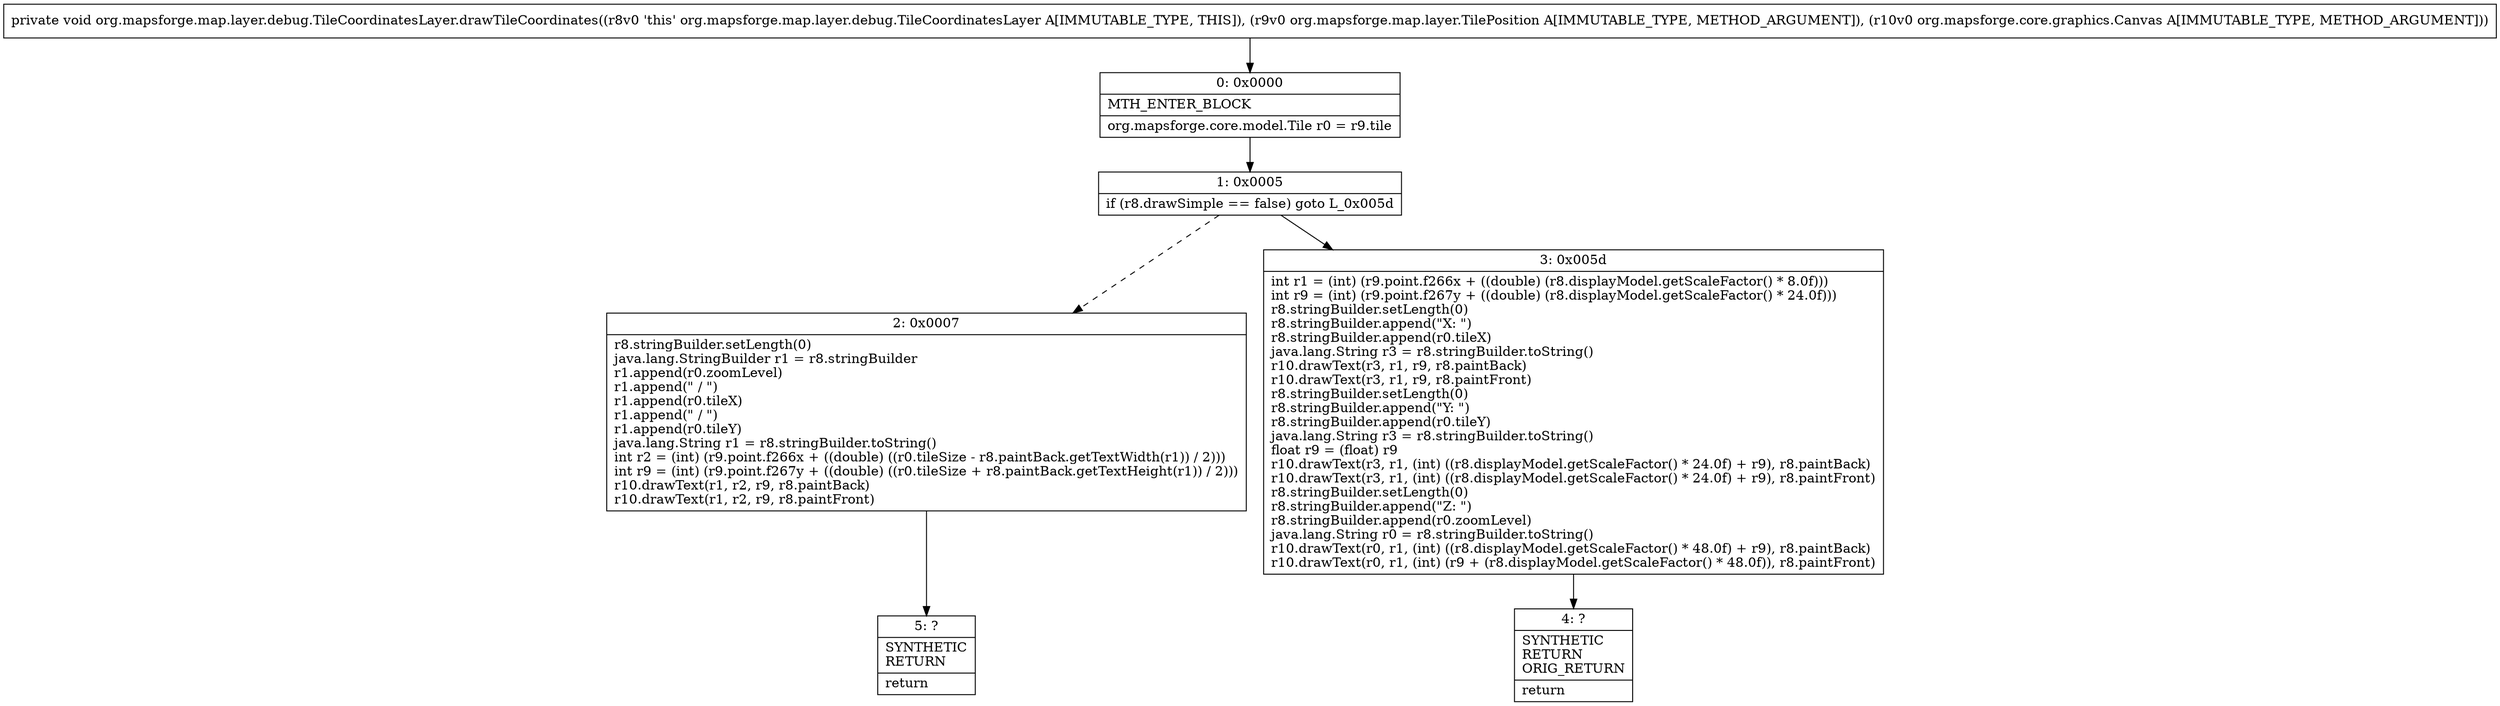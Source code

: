 digraph "CFG fororg.mapsforge.map.layer.debug.TileCoordinatesLayer.drawTileCoordinates(Lorg\/mapsforge\/map\/layer\/TilePosition;Lorg\/mapsforge\/core\/graphics\/Canvas;)V" {
Node_0 [shape=record,label="{0\:\ 0x0000|MTH_ENTER_BLOCK\l|org.mapsforge.core.model.Tile r0 = r9.tile\l}"];
Node_1 [shape=record,label="{1\:\ 0x0005|if (r8.drawSimple == false) goto L_0x005d\l}"];
Node_2 [shape=record,label="{2\:\ 0x0007|r8.stringBuilder.setLength(0)\ljava.lang.StringBuilder r1 = r8.stringBuilder\lr1.append(r0.zoomLevel)\lr1.append(\" \/ \")\lr1.append(r0.tileX)\lr1.append(\" \/ \")\lr1.append(r0.tileY)\ljava.lang.String r1 = r8.stringBuilder.toString()\lint r2 = (int) (r9.point.f266x + ((double) ((r0.tileSize \- r8.paintBack.getTextWidth(r1)) \/ 2)))\lint r9 = (int) (r9.point.f267y + ((double) ((r0.tileSize + r8.paintBack.getTextHeight(r1)) \/ 2)))\lr10.drawText(r1, r2, r9, r8.paintBack)\lr10.drawText(r1, r2, r9, r8.paintFront)\l}"];
Node_3 [shape=record,label="{3\:\ 0x005d|int r1 = (int) (r9.point.f266x + ((double) (r8.displayModel.getScaleFactor() * 8.0f)))\lint r9 = (int) (r9.point.f267y + ((double) (r8.displayModel.getScaleFactor() * 24.0f)))\lr8.stringBuilder.setLength(0)\lr8.stringBuilder.append(\"X: \")\lr8.stringBuilder.append(r0.tileX)\ljava.lang.String r3 = r8.stringBuilder.toString()\lr10.drawText(r3, r1, r9, r8.paintBack)\lr10.drawText(r3, r1, r9, r8.paintFront)\lr8.stringBuilder.setLength(0)\lr8.stringBuilder.append(\"Y: \")\lr8.stringBuilder.append(r0.tileY)\ljava.lang.String r3 = r8.stringBuilder.toString()\lfloat r9 = (float) r9\lr10.drawText(r3, r1, (int) ((r8.displayModel.getScaleFactor() * 24.0f) + r9), r8.paintBack)\lr10.drawText(r3, r1, (int) ((r8.displayModel.getScaleFactor() * 24.0f) + r9), r8.paintFront)\lr8.stringBuilder.setLength(0)\lr8.stringBuilder.append(\"Z: \")\lr8.stringBuilder.append(r0.zoomLevel)\ljava.lang.String r0 = r8.stringBuilder.toString()\lr10.drawText(r0, r1, (int) ((r8.displayModel.getScaleFactor() * 48.0f) + r9), r8.paintBack)\lr10.drawText(r0, r1, (int) (r9 + (r8.displayModel.getScaleFactor() * 48.0f)), r8.paintFront)\l}"];
Node_4 [shape=record,label="{4\:\ ?|SYNTHETIC\lRETURN\lORIG_RETURN\l|return\l}"];
Node_5 [shape=record,label="{5\:\ ?|SYNTHETIC\lRETURN\l|return\l}"];
MethodNode[shape=record,label="{private void org.mapsforge.map.layer.debug.TileCoordinatesLayer.drawTileCoordinates((r8v0 'this' org.mapsforge.map.layer.debug.TileCoordinatesLayer A[IMMUTABLE_TYPE, THIS]), (r9v0 org.mapsforge.map.layer.TilePosition A[IMMUTABLE_TYPE, METHOD_ARGUMENT]), (r10v0 org.mapsforge.core.graphics.Canvas A[IMMUTABLE_TYPE, METHOD_ARGUMENT])) }"];
MethodNode -> Node_0;
Node_0 -> Node_1;
Node_1 -> Node_2[style=dashed];
Node_1 -> Node_3;
Node_2 -> Node_5;
Node_3 -> Node_4;
}


